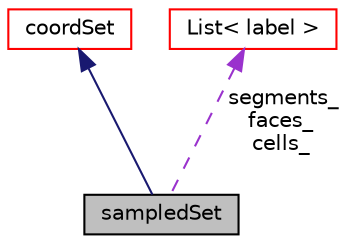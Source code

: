 digraph "sampledSet"
{
  bgcolor="transparent";
  edge [fontname="Helvetica",fontsize="10",labelfontname="Helvetica",labelfontsize="10"];
  node [fontname="Helvetica",fontsize="10",shape=record];
  Node1 [label="sampledSet",height=0.2,width=0.4,color="black", fillcolor="grey75", style="filled", fontcolor="black"];
  Node2 -> Node1 [dir="back",color="midnightblue",fontsize="10",style="solid",fontname="Helvetica"];
  Node2 [label="coordSet",height=0.2,width=0.4,color="red",URL="$a00409.html",tooltip="Holds list of sampling positions. "];
  Node3 -> Node1 [dir="back",color="darkorchid3",fontsize="10",style="dashed",label=" segments_\nfaces_\ncells_" ,fontname="Helvetica"];
  Node3 [label="List\< label \>",height=0.2,width=0.4,color="red",URL="$a01397.html"];
}

